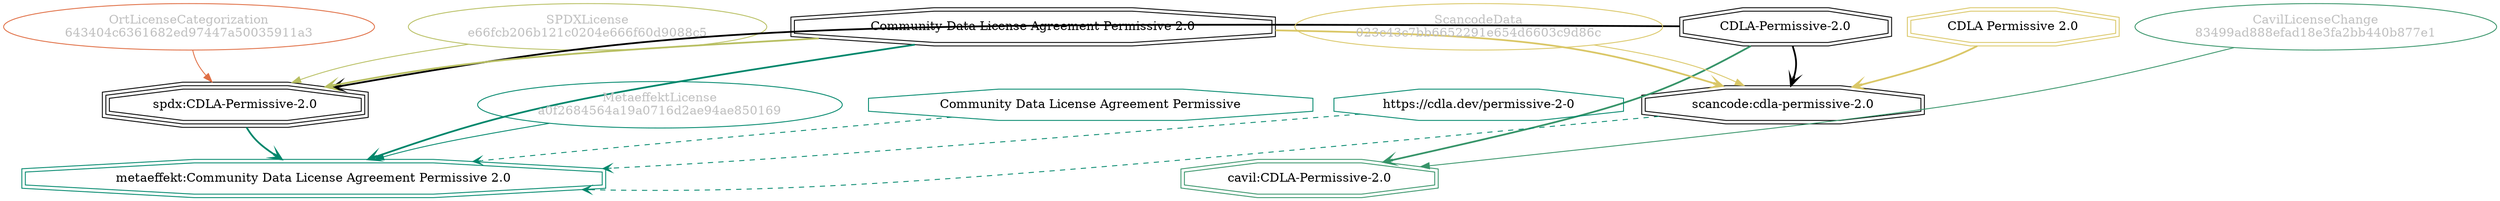 strict digraph {
    node [shape=box];
    graph [splines=curved];
    1174 [label="SPDXLicense\ne66fcb206b121c0204e666f60d9088c5"
         ,fontcolor=gray
         ,color="#b8bf62"
         ,fillcolor="beige;1"
         ,shape=ellipse];
    1175 [label="spdx:CDLA-Permissive-2.0"
         ,shape=tripleoctagon];
    1176 [label="CDLA-Permissive-2.0"
         ,shape=doubleoctagon];
    1177 [label="Community Data License Agreement Permissive 2.0"
         ,shape=doubleoctagon];
    13624 [label="ScancodeData\n023c43c7bb6652291e654d6603c9d86c"
          ,fontcolor=gray
          ,color="#dac767"
          ,fillcolor="beige;1"
          ,shape=ellipse];
    13625 [label="scancode:cdla-permissive-2.0"
          ,shape=doubleoctagon];
    13626 [label="CDLA Permissive 2.0"
          ,color="#dac767"
          ,shape=doubleoctagon];
    28618 [label="OrtLicenseCategorization\n643404c6361682ed97447a50035911a3"
          ,fontcolor=gray
          ,color="#e06f45"
          ,fillcolor="beige;1"
          ,shape=ellipse];
    36648 [label="CavilLicenseChange\n83499ad888efad18e3fa2bb440b877e1"
          ,fontcolor=gray
          ,color="#379469"
          ,fillcolor="beige;1"
          ,shape=ellipse];
    36649 [label="cavil:CDLA-Permissive-2.0"
          ,color="#379469"
          ,shape=doubleoctagon];
    40512 [label="MetaeffektLicense\na0f2684564a19a0716d2ae94ae850169"
          ,fontcolor=gray
          ,color="#00876c"
          ,fillcolor="beige;1"
          ,shape=ellipse];
    40513 [label="metaeffekt:Community Data License Agreement Permissive 2.0"
          ,color="#00876c"
          ,shape=doubleoctagon];
    40514 [label="Community Data License Agreement Permissive"
          ,color="#00876c"
          ,shape=octagon];
    40515 [label="https://cdla.dev/permissive-2-0"
          ,color="#00876c"
          ,shape=octagon];
    1174 -> 1175 [weight=0.5
                 ,color="#b8bf62"];
    1175 -> 40513 [style=bold
                  ,arrowhead=vee
                  ,weight=0.7
                  ,color="#00876c"];
    1176 -> 1175 [style=bold
                 ,arrowhead=vee
                 ,weight=0.7];
    1176 -> 13625 [style=bold
                  ,arrowhead=vee
                  ,weight=0.7];
    1176 -> 36649 [style=bold
                  ,arrowhead=vee
                  ,weight=0.7
                  ,color="#379469"];
    1176 -> 36649 [style=bold
                  ,arrowhead=vee
                  ,weight=0.7
                  ,color="#379469"];
    1177 -> 1175 [style=bold
                 ,arrowhead=vee
                 ,weight=0.7
                 ,color="#b8bf62"];
    1177 -> 13625 [style=bold
                  ,arrowhead=vee
                  ,weight=0.7
                  ,color="#dac767"];
    1177 -> 40513 [style=bold
                  ,arrowhead=vee
                  ,weight=0.7
                  ,color="#00876c"];
    1177 -> 40513 [style=bold
                  ,arrowhead=vee
                  ,weight=0.7
                  ,color="#00876c"];
    13624 -> 13625 [weight=0.5
                   ,color="#dac767"];
    13625 -> 40513 [style=dashed
                   ,arrowhead=vee
                   ,weight=0.5
                   ,color="#00876c"];
    13626 -> 13625 [style=bold
                   ,arrowhead=vee
                   ,weight=0.7
                   ,color="#dac767"];
    28618 -> 1175 [weight=0.5
                  ,color="#e06f45"];
    36648 -> 36649 [weight=0.5
                   ,color="#379469"];
    40512 -> 40513 [weight=0.5
                   ,color="#00876c"];
    40514 -> 40513 [style=dashed
                   ,arrowhead=vee
                   ,weight=0.5
                   ,color="#00876c"];
    40515 -> 40513 [style=dashed
                   ,arrowhead=vee
                   ,weight=0.5
                   ,color="#00876c"];
}
